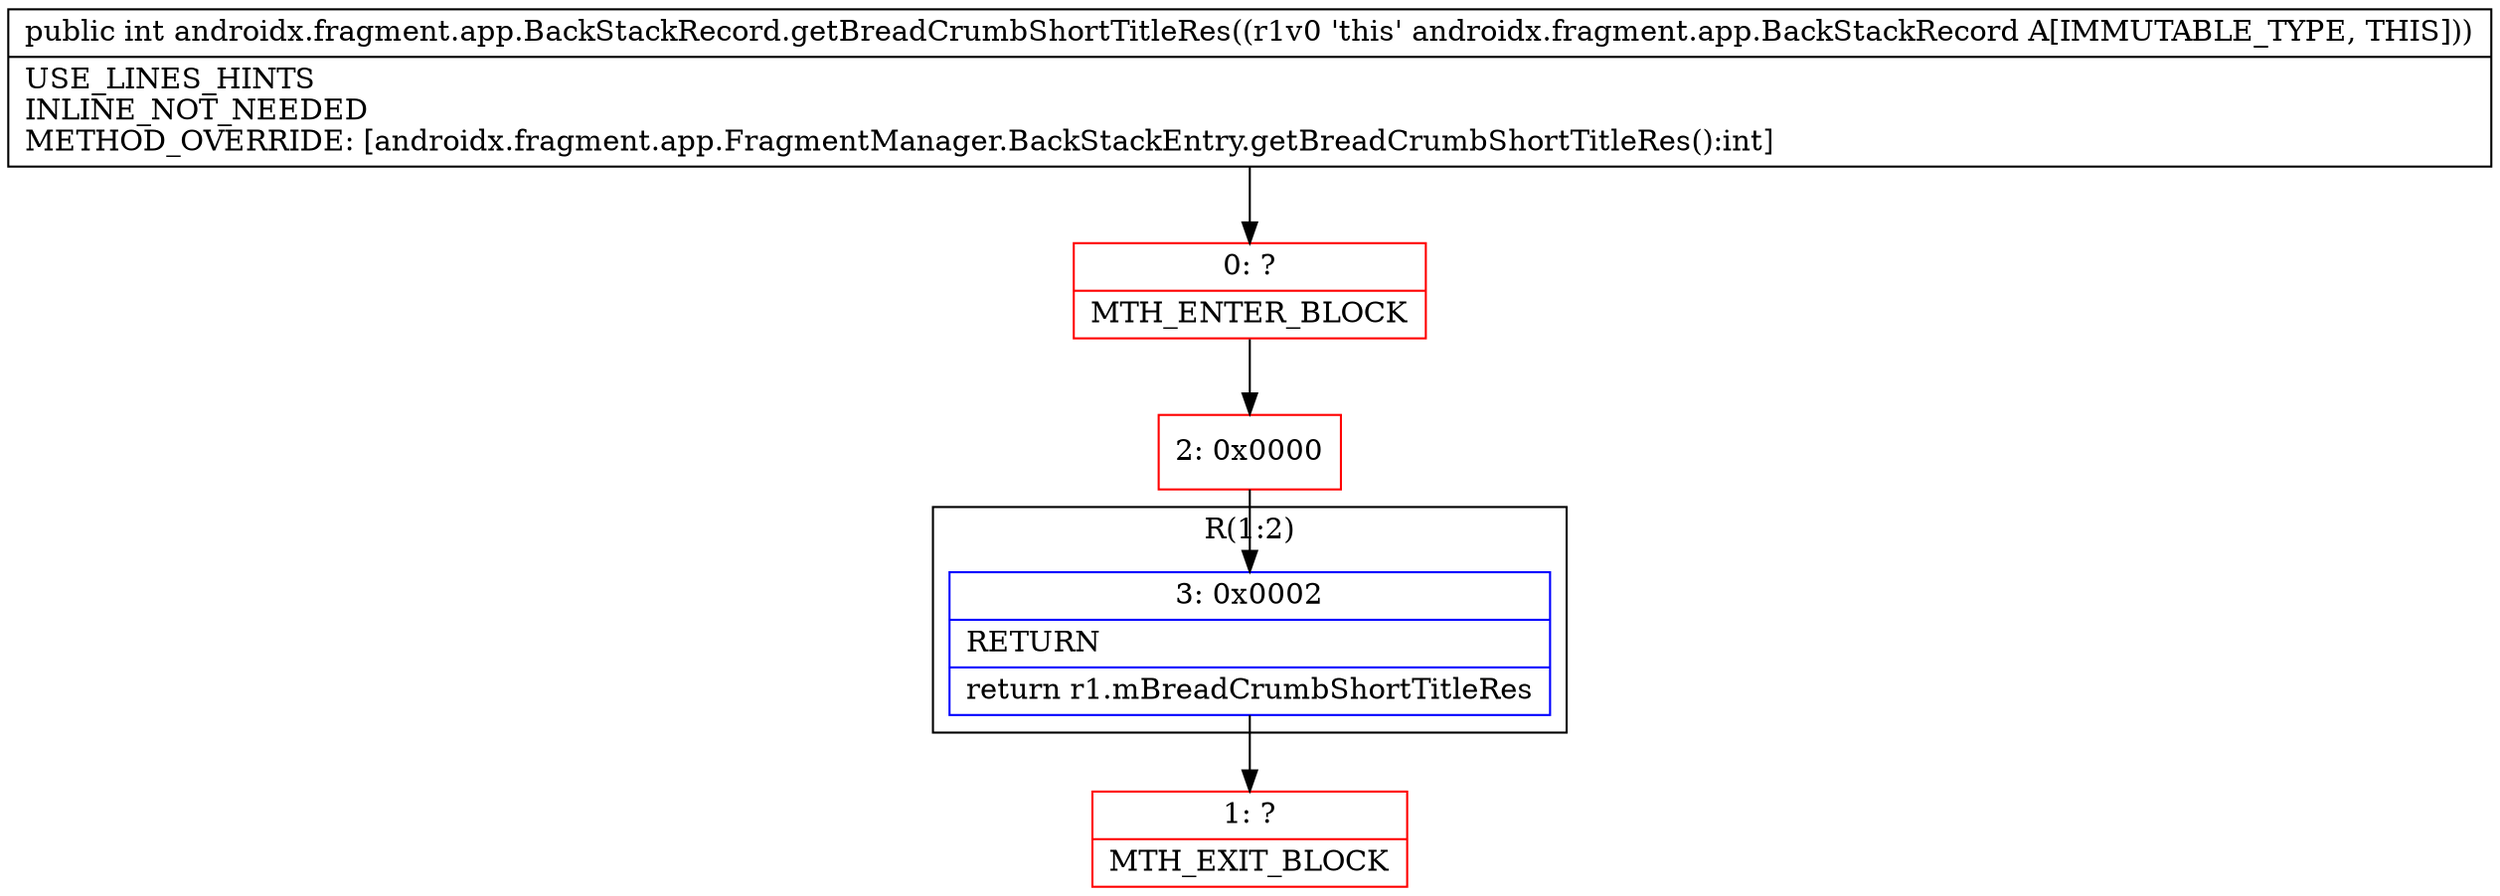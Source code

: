 digraph "CFG forandroidx.fragment.app.BackStackRecord.getBreadCrumbShortTitleRes()I" {
subgraph cluster_Region_737075897 {
label = "R(1:2)";
node [shape=record,color=blue];
Node_3 [shape=record,label="{3\:\ 0x0002|RETURN\l|return r1.mBreadCrumbShortTitleRes\l}"];
}
Node_0 [shape=record,color=red,label="{0\:\ ?|MTH_ENTER_BLOCK\l}"];
Node_2 [shape=record,color=red,label="{2\:\ 0x0000}"];
Node_1 [shape=record,color=red,label="{1\:\ ?|MTH_EXIT_BLOCK\l}"];
MethodNode[shape=record,label="{public int androidx.fragment.app.BackStackRecord.getBreadCrumbShortTitleRes((r1v0 'this' androidx.fragment.app.BackStackRecord A[IMMUTABLE_TYPE, THIS]))  | USE_LINES_HINTS\lINLINE_NOT_NEEDED\lMETHOD_OVERRIDE: [androidx.fragment.app.FragmentManager.BackStackEntry.getBreadCrumbShortTitleRes():int]\l}"];
MethodNode -> Node_0;Node_3 -> Node_1;
Node_0 -> Node_2;
Node_2 -> Node_3;
}

